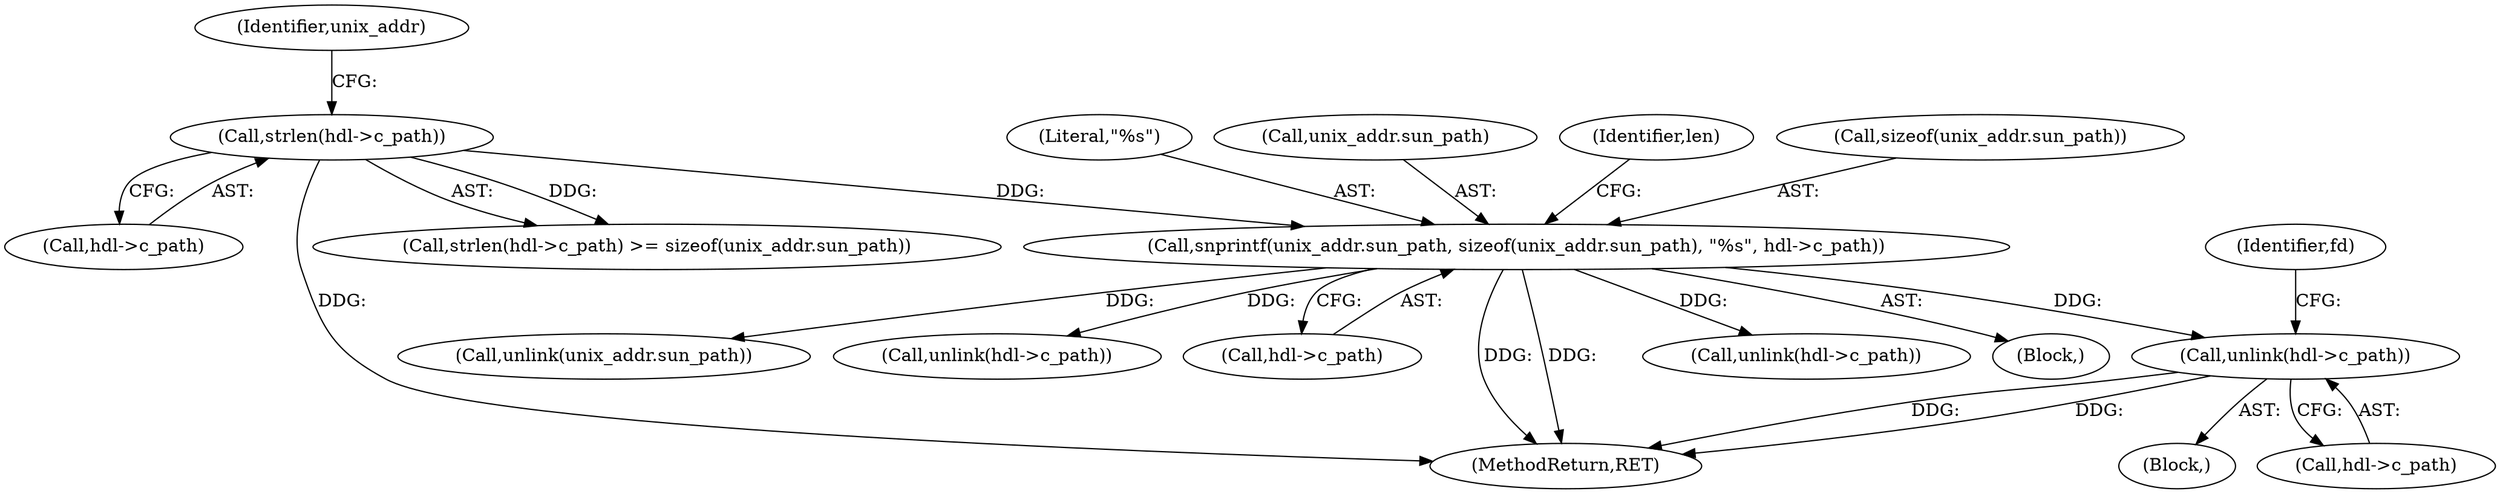 digraph "0_opa-ff_c5759e7b76f5bf844be6c6641cc1b356bbc83869_0@API" {
"1000176" [label="(Call,unlink(hdl->c_path))"];
"1000144" [label="(Call,snprintf(unix_addr.sun_path, sizeof(unix_addr.sun_path), \"%s\", hdl->c_path))"];
"1000131" [label="(Call,strlen(hdl->c_path))"];
"1000137" [label="(Identifier,unix_addr)"];
"1000102" [label="(Block,)"];
"1000161" [label="(Call,unlink(unix_addr.sun_path))"];
"1000152" [label="(Literal,\"%s\")"];
"1000131" [label="(Call,strlen(hdl->c_path))"];
"1000251" [label="(Call,unlink(hdl->c_path))"];
"1000145" [label="(Call,unix_addr.sun_path)"];
"1000157" [label="(Identifier,len)"];
"1000153" [label="(Call,hdl->c_path)"];
"1000175" [label="(Block,)"];
"1000148" [label="(Call,sizeof(unix_addr.sun_path))"];
"1000176" [label="(Call,unlink(hdl->c_path))"];
"1000181" [label="(Identifier,fd)"];
"1000144" [label="(Call,snprintf(unix_addr.sun_path, sizeof(unix_addr.sun_path), \"%s\", hdl->c_path))"];
"1000285" [label="(MethodReturn,RET)"];
"1000130" [label="(Call,strlen(hdl->c_path) >= sizeof(unix_addr.sun_path))"];
"1000177" [label="(Call,hdl->c_path)"];
"1000132" [label="(Call,hdl->c_path)"];
"1000193" [label="(Call,unlink(hdl->c_path))"];
"1000176" -> "1000175"  [label="AST: "];
"1000176" -> "1000177"  [label="CFG: "];
"1000177" -> "1000176"  [label="AST: "];
"1000181" -> "1000176"  [label="CFG: "];
"1000176" -> "1000285"  [label="DDG: "];
"1000176" -> "1000285"  [label="DDG: "];
"1000144" -> "1000176"  [label="DDG: "];
"1000144" -> "1000102"  [label="AST: "];
"1000144" -> "1000153"  [label="CFG: "];
"1000145" -> "1000144"  [label="AST: "];
"1000148" -> "1000144"  [label="AST: "];
"1000152" -> "1000144"  [label="AST: "];
"1000153" -> "1000144"  [label="AST: "];
"1000157" -> "1000144"  [label="CFG: "];
"1000144" -> "1000285"  [label="DDG: "];
"1000144" -> "1000285"  [label="DDG: "];
"1000131" -> "1000144"  [label="DDG: "];
"1000144" -> "1000161"  [label="DDG: "];
"1000144" -> "1000193"  [label="DDG: "];
"1000144" -> "1000251"  [label="DDG: "];
"1000131" -> "1000130"  [label="AST: "];
"1000131" -> "1000132"  [label="CFG: "];
"1000132" -> "1000131"  [label="AST: "];
"1000137" -> "1000131"  [label="CFG: "];
"1000131" -> "1000285"  [label="DDG: "];
"1000131" -> "1000130"  [label="DDG: "];
}
